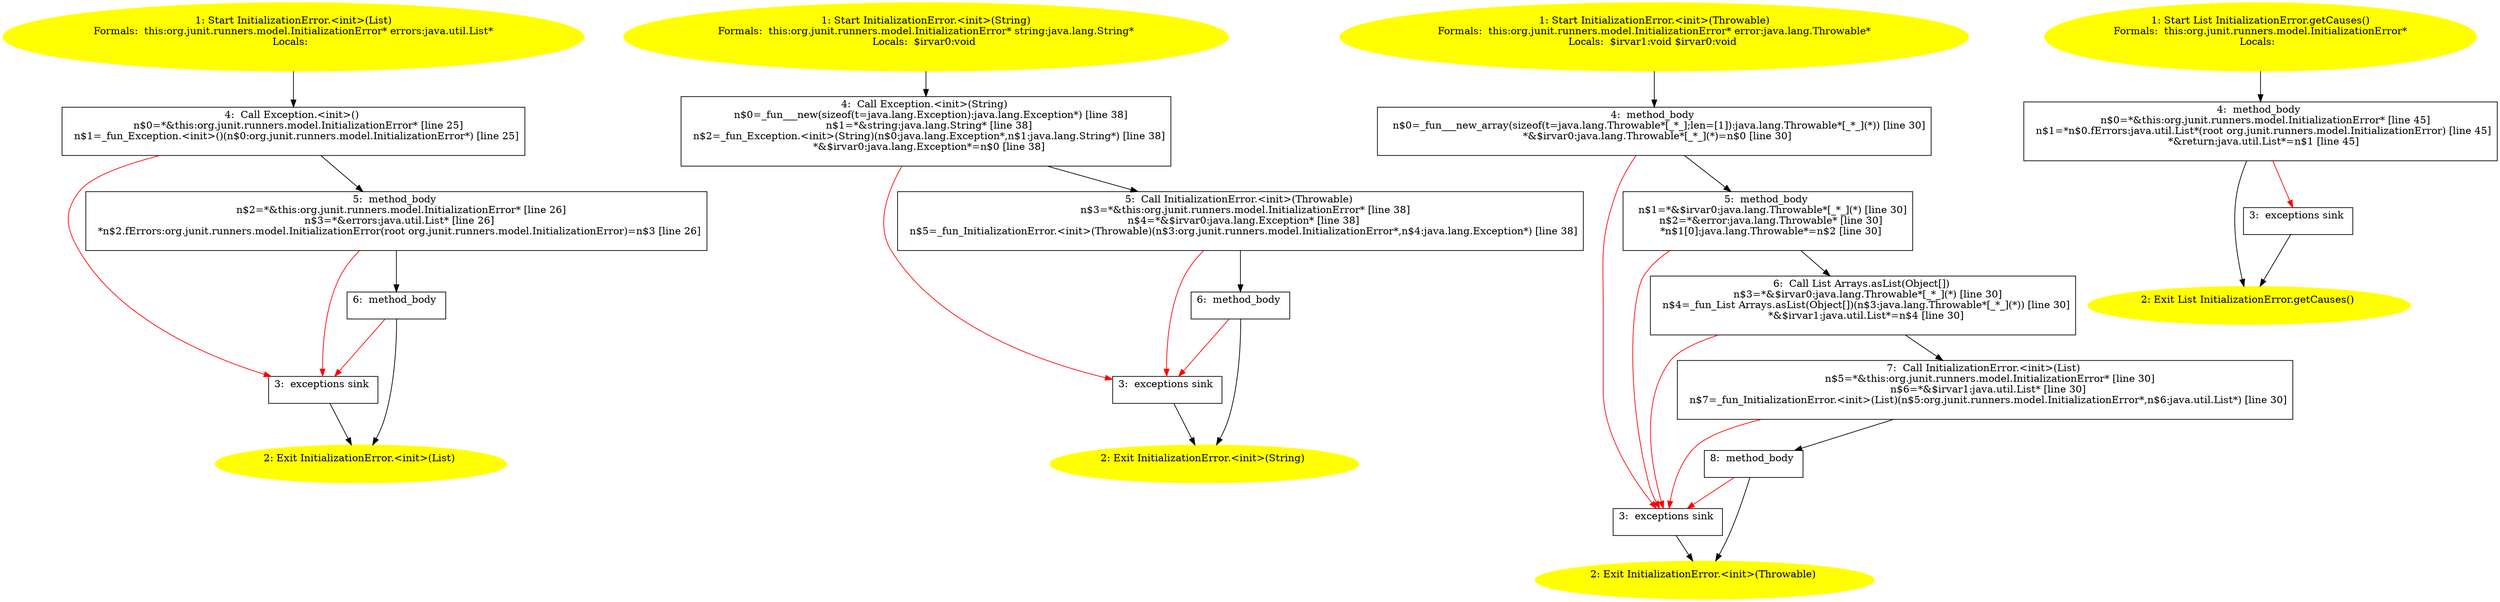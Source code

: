 /* @generated */
digraph cfg {
"org.junit.runners.model.InitializationError.<init>(java.util.List).af8065abb012f2aa153b1f6db50ebac6_1" [label="1: Start InitializationError.<init>(List)\nFormals:  this:org.junit.runners.model.InitializationError* errors:java.util.List*\nLocals:  \n  " color=yellow style=filled]
	

	 "org.junit.runners.model.InitializationError.<init>(java.util.List).af8065abb012f2aa153b1f6db50ebac6_1" -> "org.junit.runners.model.InitializationError.<init>(java.util.List).af8065abb012f2aa153b1f6db50ebac6_4" ;
"org.junit.runners.model.InitializationError.<init>(java.util.List).af8065abb012f2aa153b1f6db50ebac6_2" [label="2: Exit InitializationError.<init>(List) \n  " color=yellow style=filled]
	

"org.junit.runners.model.InitializationError.<init>(java.util.List).af8065abb012f2aa153b1f6db50ebac6_3" [label="3:  exceptions sink \n  " shape="box"]
	

	 "org.junit.runners.model.InitializationError.<init>(java.util.List).af8065abb012f2aa153b1f6db50ebac6_3" -> "org.junit.runners.model.InitializationError.<init>(java.util.List).af8065abb012f2aa153b1f6db50ebac6_2" ;
"org.junit.runners.model.InitializationError.<init>(java.util.List).af8065abb012f2aa153b1f6db50ebac6_4" [label="4:  Call Exception.<init>() \n   n$0=*&this:org.junit.runners.model.InitializationError* [line 25]\n  n$1=_fun_Exception.<init>()(n$0:org.junit.runners.model.InitializationError*) [line 25]\n " shape="box"]
	

	 "org.junit.runners.model.InitializationError.<init>(java.util.List).af8065abb012f2aa153b1f6db50ebac6_4" -> "org.junit.runners.model.InitializationError.<init>(java.util.List).af8065abb012f2aa153b1f6db50ebac6_5" ;
	 "org.junit.runners.model.InitializationError.<init>(java.util.List).af8065abb012f2aa153b1f6db50ebac6_4" -> "org.junit.runners.model.InitializationError.<init>(java.util.List).af8065abb012f2aa153b1f6db50ebac6_3" [color="red" ];
"org.junit.runners.model.InitializationError.<init>(java.util.List).af8065abb012f2aa153b1f6db50ebac6_5" [label="5:  method_body \n   n$2=*&this:org.junit.runners.model.InitializationError* [line 26]\n  n$3=*&errors:java.util.List* [line 26]\n  *n$2.fErrors:org.junit.runners.model.InitializationError(root org.junit.runners.model.InitializationError)=n$3 [line 26]\n " shape="box"]
	

	 "org.junit.runners.model.InitializationError.<init>(java.util.List).af8065abb012f2aa153b1f6db50ebac6_5" -> "org.junit.runners.model.InitializationError.<init>(java.util.List).af8065abb012f2aa153b1f6db50ebac6_6" ;
	 "org.junit.runners.model.InitializationError.<init>(java.util.List).af8065abb012f2aa153b1f6db50ebac6_5" -> "org.junit.runners.model.InitializationError.<init>(java.util.List).af8065abb012f2aa153b1f6db50ebac6_3" [color="red" ];
"org.junit.runners.model.InitializationError.<init>(java.util.List).af8065abb012f2aa153b1f6db50ebac6_6" [label="6:  method_body \n  " shape="box"]
	

	 "org.junit.runners.model.InitializationError.<init>(java.util.List).af8065abb012f2aa153b1f6db50ebac6_6" -> "org.junit.runners.model.InitializationError.<init>(java.util.List).af8065abb012f2aa153b1f6db50ebac6_2" ;
	 "org.junit.runners.model.InitializationError.<init>(java.util.List).af8065abb012f2aa153b1f6db50ebac6_6" -> "org.junit.runners.model.InitializationError.<init>(java.util.List).af8065abb012f2aa153b1f6db50ebac6_3" [color="red" ];
"org.junit.runners.model.InitializationError.<init>(java.lang.String).07e89408f264fc2aec3246f126f5ade0_1" [label="1: Start InitializationError.<init>(String)\nFormals:  this:org.junit.runners.model.InitializationError* string:java.lang.String*\nLocals:  $irvar0:void \n  " color=yellow style=filled]
	

	 "org.junit.runners.model.InitializationError.<init>(java.lang.String).07e89408f264fc2aec3246f126f5ade0_1" -> "org.junit.runners.model.InitializationError.<init>(java.lang.String).07e89408f264fc2aec3246f126f5ade0_4" ;
"org.junit.runners.model.InitializationError.<init>(java.lang.String).07e89408f264fc2aec3246f126f5ade0_2" [label="2: Exit InitializationError.<init>(String) \n  " color=yellow style=filled]
	

"org.junit.runners.model.InitializationError.<init>(java.lang.String).07e89408f264fc2aec3246f126f5ade0_3" [label="3:  exceptions sink \n  " shape="box"]
	

	 "org.junit.runners.model.InitializationError.<init>(java.lang.String).07e89408f264fc2aec3246f126f5ade0_3" -> "org.junit.runners.model.InitializationError.<init>(java.lang.String).07e89408f264fc2aec3246f126f5ade0_2" ;
"org.junit.runners.model.InitializationError.<init>(java.lang.String).07e89408f264fc2aec3246f126f5ade0_4" [label="4:  Call Exception.<init>(String) \n   n$0=_fun___new(sizeof(t=java.lang.Exception):java.lang.Exception*) [line 38]\n  n$1=*&string:java.lang.String* [line 38]\n  n$2=_fun_Exception.<init>(String)(n$0:java.lang.Exception*,n$1:java.lang.String*) [line 38]\n  *&$irvar0:java.lang.Exception*=n$0 [line 38]\n " shape="box"]
	

	 "org.junit.runners.model.InitializationError.<init>(java.lang.String).07e89408f264fc2aec3246f126f5ade0_4" -> "org.junit.runners.model.InitializationError.<init>(java.lang.String).07e89408f264fc2aec3246f126f5ade0_5" ;
	 "org.junit.runners.model.InitializationError.<init>(java.lang.String).07e89408f264fc2aec3246f126f5ade0_4" -> "org.junit.runners.model.InitializationError.<init>(java.lang.String).07e89408f264fc2aec3246f126f5ade0_3" [color="red" ];
"org.junit.runners.model.InitializationError.<init>(java.lang.String).07e89408f264fc2aec3246f126f5ade0_5" [label="5:  Call InitializationError.<init>(Throwable) \n   n$3=*&this:org.junit.runners.model.InitializationError* [line 38]\n  n$4=*&$irvar0:java.lang.Exception* [line 38]\n  n$5=_fun_InitializationError.<init>(Throwable)(n$3:org.junit.runners.model.InitializationError*,n$4:java.lang.Exception*) [line 38]\n " shape="box"]
	

	 "org.junit.runners.model.InitializationError.<init>(java.lang.String).07e89408f264fc2aec3246f126f5ade0_5" -> "org.junit.runners.model.InitializationError.<init>(java.lang.String).07e89408f264fc2aec3246f126f5ade0_6" ;
	 "org.junit.runners.model.InitializationError.<init>(java.lang.String).07e89408f264fc2aec3246f126f5ade0_5" -> "org.junit.runners.model.InitializationError.<init>(java.lang.String).07e89408f264fc2aec3246f126f5ade0_3" [color="red" ];
"org.junit.runners.model.InitializationError.<init>(java.lang.String).07e89408f264fc2aec3246f126f5ade0_6" [label="6:  method_body \n  " shape="box"]
	

	 "org.junit.runners.model.InitializationError.<init>(java.lang.String).07e89408f264fc2aec3246f126f5ade0_6" -> "org.junit.runners.model.InitializationError.<init>(java.lang.String).07e89408f264fc2aec3246f126f5ade0_2" ;
	 "org.junit.runners.model.InitializationError.<init>(java.lang.String).07e89408f264fc2aec3246f126f5ade0_6" -> "org.junit.runners.model.InitializationError.<init>(java.lang.String).07e89408f264fc2aec3246f126f5ade0_3" [color="red" ];
"org.junit.runners.model.InitializationError.<init>(java.lang.Throwable).9d80302f13f23462218621b5acd3d3b9_1" [label="1: Start InitializationError.<init>(Throwable)\nFormals:  this:org.junit.runners.model.InitializationError* error:java.lang.Throwable*\nLocals:  $irvar1:void $irvar0:void \n  " color=yellow style=filled]
	

	 "org.junit.runners.model.InitializationError.<init>(java.lang.Throwable).9d80302f13f23462218621b5acd3d3b9_1" -> "org.junit.runners.model.InitializationError.<init>(java.lang.Throwable).9d80302f13f23462218621b5acd3d3b9_4" ;
"org.junit.runners.model.InitializationError.<init>(java.lang.Throwable).9d80302f13f23462218621b5acd3d3b9_2" [label="2: Exit InitializationError.<init>(Throwable) \n  " color=yellow style=filled]
	

"org.junit.runners.model.InitializationError.<init>(java.lang.Throwable).9d80302f13f23462218621b5acd3d3b9_3" [label="3:  exceptions sink \n  " shape="box"]
	

	 "org.junit.runners.model.InitializationError.<init>(java.lang.Throwable).9d80302f13f23462218621b5acd3d3b9_3" -> "org.junit.runners.model.InitializationError.<init>(java.lang.Throwable).9d80302f13f23462218621b5acd3d3b9_2" ;
"org.junit.runners.model.InitializationError.<init>(java.lang.Throwable).9d80302f13f23462218621b5acd3d3b9_4" [label="4:  method_body \n   n$0=_fun___new_array(sizeof(t=java.lang.Throwable*[_*_];len=[1]):java.lang.Throwable*[_*_](*)) [line 30]\n  *&$irvar0:java.lang.Throwable*[_*_](*)=n$0 [line 30]\n " shape="box"]
	

	 "org.junit.runners.model.InitializationError.<init>(java.lang.Throwable).9d80302f13f23462218621b5acd3d3b9_4" -> "org.junit.runners.model.InitializationError.<init>(java.lang.Throwable).9d80302f13f23462218621b5acd3d3b9_5" ;
	 "org.junit.runners.model.InitializationError.<init>(java.lang.Throwable).9d80302f13f23462218621b5acd3d3b9_4" -> "org.junit.runners.model.InitializationError.<init>(java.lang.Throwable).9d80302f13f23462218621b5acd3d3b9_3" [color="red" ];
"org.junit.runners.model.InitializationError.<init>(java.lang.Throwable).9d80302f13f23462218621b5acd3d3b9_5" [label="5:  method_body \n   n$1=*&$irvar0:java.lang.Throwable*[_*_](*) [line 30]\n  n$2=*&error:java.lang.Throwable* [line 30]\n  *n$1[0]:java.lang.Throwable*=n$2 [line 30]\n " shape="box"]
	

	 "org.junit.runners.model.InitializationError.<init>(java.lang.Throwable).9d80302f13f23462218621b5acd3d3b9_5" -> "org.junit.runners.model.InitializationError.<init>(java.lang.Throwable).9d80302f13f23462218621b5acd3d3b9_6" ;
	 "org.junit.runners.model.InitializationError.<init>(java.lang.Throwable).9d80302f13f23462218621b5acd3d3b9_5" -> "org.junit.runners.model.InitializationError.<init>(java.lang.Throwable).9d80302f13f23462218621b5acd3d3b9_3" [color="red" ];
"org.junit.runners.model.InitializationError.<init>(java.lang.Throwable).9d80302f13f23462218621b5acd3d3b9_6" [label="6:  Call List Arrays.asList(Object[]) \n   n$3=*&$irvar0:java.lang.Throwable*[_*_](*) [line 30]\n  n$4=_fun_List Arrays.asList(Object[])(n$3:java.lang.Throwable*[_*_](*)) [line 30]\n  *&$irvar1:java.util.List*=n$4 [line 30]\n " shape="box"]
	

	 "org.junit.runners.model.InitializationError.<init>(java.lang.Throwable).9d80302f13f23462218621b5acd3d3b9_6" -> "org.junit.runners.model.InitializationError.<init>(java.lang.Throwable).9d80302f13f23462218621b5acd3d3b9_7" ;
	 "org.junit.runners.model.InitializationError.<init>(java.lang.Throwable).9d80302f13f23462218621b5acd3d3b9_6" -> "org.junit.runners.model.InitializationError.<init>(java.lang.Throwable).9d80302f13f23462218621b5acd3d3b9_3" [color="red" ];
"org.junit.runners.model.InitializationError.<init>(java.lang.Throwable).9d80302f13f23462218621b5acd3d3b9_7" [label="7:  Call InitializationError.<init>(List) \n   n$5=*&this:org.junit.runners.model.InitializationError* [line 30]\n  n$6=*&$irvar1:java.util.List* [line 30]\n  n$7=_fun_InitializationError.<init>(List)(n$5:org.junit.runners.model.InitializationError*,n$6:java.util.List*) [line 30]\n " shape="box"]
	

	 "org.junit.runners.model.InitializationError.<init>(java.lang.Throwable).9d80302f13f23462218621b5acd3d3b9_7" -> "org.junit.runners.model.InitializationError.<init>(java.lang.Throwable).9d80302f13f23462218621b5acd3d3b9_8" ;
	 "org.junit.runners.model.InitializationError.<init>(java.lang.Throwable).9d80302f13f23462218621b5acd3d3b9_7" -> "org.junit.runners.model.InitializationError.<init>(java.lang.Throwable).9d80302f13f23462218621b5acd3d3b9_3" [color="red" ];
"org.junit.runners.model.InitializationError.<init>(java.lang.Throwable).9d80302f13f23462218621b5acd3d3b9_8" [label="8:  method_body \n  " shape="box"]
	

	 "org.junit.runners.model.InitializationError.<init>(java.lang.Throwable).9d80302f13f23462218621b5acd3d3b9_8" -> "org.junit.runners.model.InitializationError.<init>(java.lang.Throwable).9d80302f13f23462218621b5acd3d3b9_2" ;
	 "org.junit.runners.model.InitializationError.<init>(java.lang.Throwable).9d80302f13f23462218621b5acd3d3b9_8" -> "org.junit.runners.model.InitializationError.<init>(java.lang.Throwable).9d80302f13f23462218621b5acd3d3b9_3" [color="red" ];
"org.junit.runners.model.InitializationError.getCauses():java.util.List.84bde9af4d70ce9f7fb9c2307ab06c75_1" [label="1: Start List InitializationError.getCauses()\nFormals:  this:org.junit.runners.model.InitializationError*\nLocals:  \n  " color=yellow style=filled]
	

	 "org.junit.runners.model.InitializationError.getCauses():java.util.List.84bde9af4d70ce9f7fb9c2307ab06c75_1" -> "org.junit.runners.model.InitializationError.getCauses():java.util.List.84bde9af4d70ce9f7fb9c2307ab06c75_4" ;
"org.junit.runners.model.InitializationError.getCauses():java.util.List.84bde9af4d70ce9f7fb9c2307ab06c75_2" [label="2: Exit List InitializationError.getCauses() \n  " color=yellow style=filled]
	

"org.junit.runners.model.InitializationError.getCauses():java.util.List.84bde9af4d70ce9f7fb9c2307ab06c75_3" [label="3:  exceptions sink \n  " shape="box"]
	

	 "org.junit.runners.model.InitializationError.getCauses():java.util.List.84bde9af4d70ce9f7fb9c2307ab06c75_3" -> "org.junit.runners.model.InitializationError.getCauses():java.util.List.84bde9af4d70ce9f7fb9c2307ab06c75_2" ;
"org.junit.runners.model.InitializationError.getCauses():java.util.List.84bde9af4d70ce9f7fb9c2307ab06c75_4" [label="4:  method_body \n   n$0=*&this:org.junit.runners.model.InitializationError* [line 45]\n  n$1=*n$0.fErrors:java.util.List*(root org.junit.runners.model.InitializationError) [line 45]\n  *&return:java.util.List*=n$1 [line 45]\n " shape="box"]
	

	 "org.junit.runners.model.InitializationError.getCauses():java.util.List.84bde9af4d70ce9f7fb9c2307ab06c75_4" -> "org.junit.runners.model.InitializationError.getCauses():java.util.List.84bde9af4d70ce9f7fb9c2307ab06c75_2" ;
	 "org.junit.runners.model.InitializationError.getCauses():java.util.List.84bde9af4d70ce9f7fb9c2307ab06c75_4" -> "org.junit.runners.model.InitializationError.getCauses():java.util.List.84bde9af4d70ce9f7fb9c2307ab06c75_3" [color="red" ];
}
